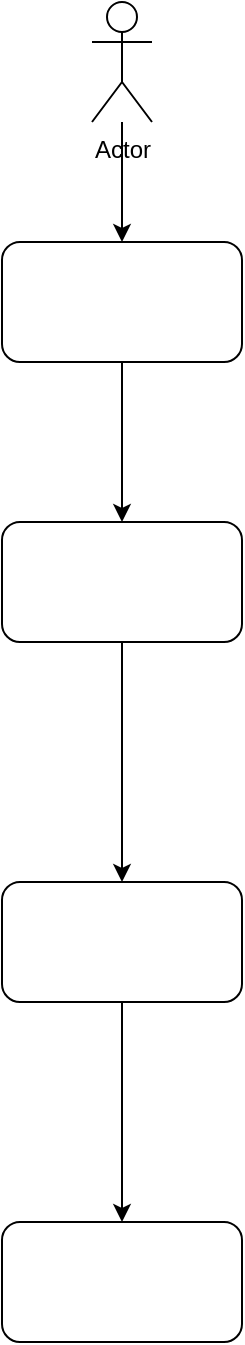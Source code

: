 <mxfile version="15.8.6" type="github"><diagram id="8aCIRHM1TljlO33u8j9o" name="Page-1"><mxGraphModel dx="552" dy="745" grid="1" gridSize="10" guides="1" tooltips="1" connect="1" arrows="1" fold="1" page="1" pageScale="1" pageWidth="827" pageHeight="1169" math="0" shadow="0"><root><mxCell id="0"/><mxCell id="1" parent="0"/><mxCell id="jA9yDKNFaVC_mVyUm6jj-9" value="" style="edgeStyle=orthogonalEdgeStyle;rounded=0;orthogonalLoop=1;jettySize=auto;html=1;" parent="1" source="jA9yDKNFaVC_mVyUm6jj-1" target="jA9yDKNFaVC_mVyUm6jj-8" edge="1"><mxGeometry relative="1" as="geometry"/></mxCell><mxCell id="jA9yDKNFaVC_mVyUm6jj-1" value="Actor" style="shape=umlActor;verticalLabelPosition=bottom;verticalAlign=top;html=1;outlineConnect=0;" parent="1" vertex="1"><mxGeometry x="250" y="80" width="30" height="60" as="geometry"/></mxCell><mxCell id="jA9yDKNFaVC_mVyUm6jj-11" value="" style="edgeStyle=orthogonalEdgeStyle;rounded=0;orthogonalLoop=1;jettySize=auto;html=1;" parent="1" source="jA9yDKNFaVC_mVyUm6jj-8" target="jA9yDKNFaVC_mVyUm6jj-10" edge="1"><mxGeometry relative="1" as="geometry"/></mxCell><mxCell id="jA9yDKNFaVC_mVyUm6jj-8" value="" style="rounded=1;whiteSpace=wrap;html=1;" parent="1" vertex="1"><mxGeometry x="205" y="200" width="120" height="60" as="geometry"/></mxCell><mxCell id="jA9yDKNFaVC_mVyUm6jj-13" value="" style="edgeStyle=orthogonalEdgeStyle;rounded=0;orthogonalLoop=1;jettySize=auto;html=1;" parent="1" source="jA9yDKNFaVC_mVyUm6jj-10" target="jA9yDKNFaVC_mVyUm6jj-12" edge="1"><mxGeometry relative="1" as="geometry"/></mxCell><mxCell id="jA9yDKNFaVC_mVyUm6jj-10" value="" style="whiteSpace=wrap;html=1;rounded=1;" parent="1" vertex="1"><mxGeometry x="205" y="340" width="120" height="60" as="geometry"/></mxCell><mxCell id="jA9yDKNFaVC_mVyUm6jj-15" value="" style="edgeStyle=orthogonalEdgeStyle;rounded=0;orthogonalLoop=1;jettySize=auto;html=1;" parent="1" source="jA9yDKNFaVC_mVyUm6jj-12" target="jA9yDKNFaVC_mVyUm6jj-14" edge="1"><mxGeometry relative="1" as="geometry"/></mxCell><mxCell id="jA9yDKNFaVC_mVyUm6jj-12" value="" style="whiteSpace=wrap;html=1;rounded=1;" parent="1" vertex="1"><mxGeometry x="205" y="520" width="120" height="60" as="geometry"/></mxCell><mxCell id="jA9yDKNFaVC_mVyUm6jj-14" value="" style="whiteSpace=wrap;html=1;rounded=1;" parent="1" vertex="1"><mxGeometry x="205" y="690" width="120" height="60" as="geometry"/></mxCell></root></mxGraphModel></diagram></mxfile>